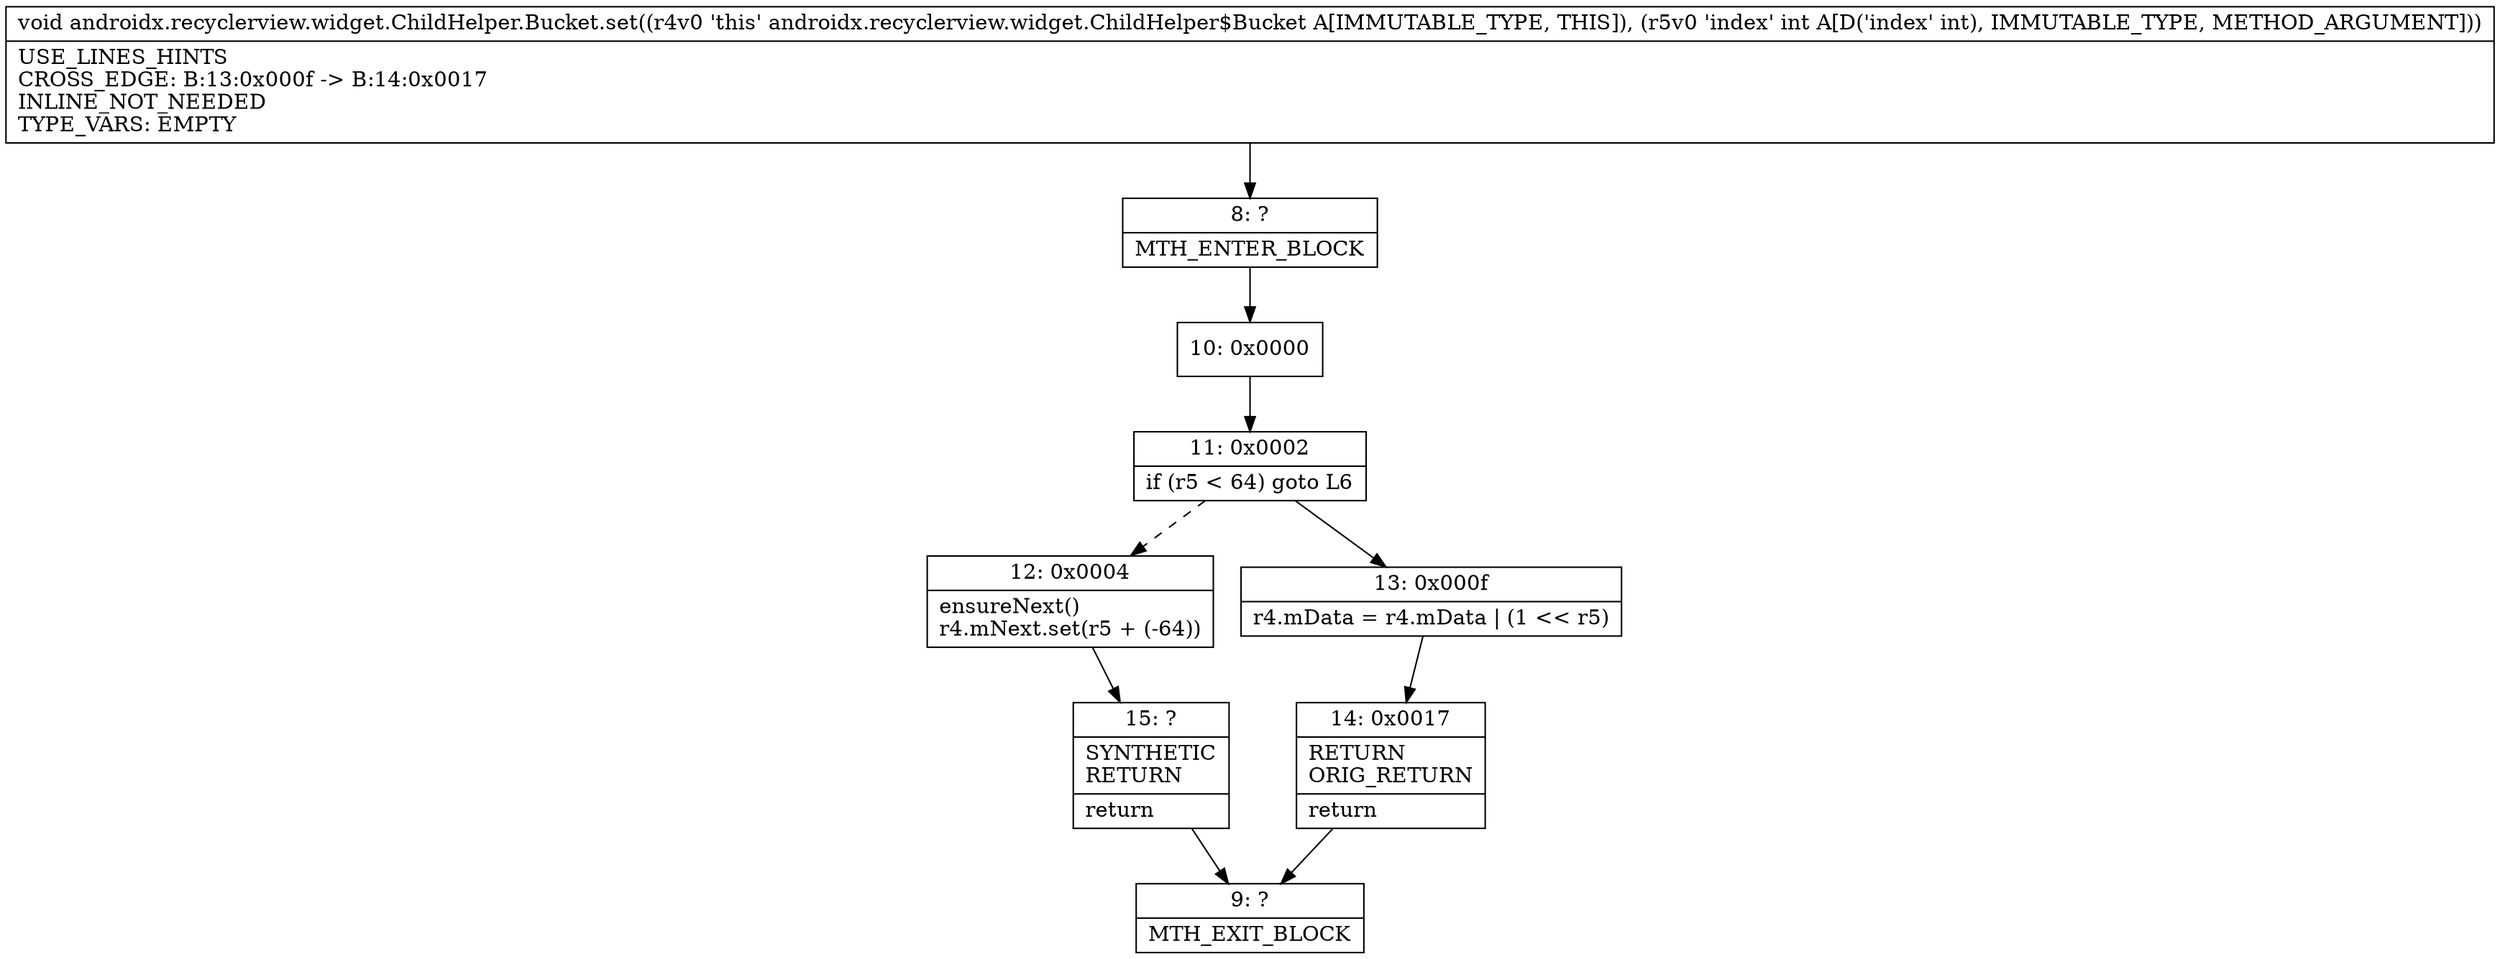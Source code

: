 digraph "CFG forandroidx.recyclerview.widget.ChildHelper.Bucket.set(I)V" {
Node_8 [shape=record,label="{8\:\ ?|MTH_ENTER_BLOCK\l}"];
Node_10 [shape=record,label="{10\:\ 0x0000}"];
Node_11 [shape=record,label="{11\:\ 0x0002|if (r5 \< 64) goto L6\l}"];
Node_12 [shape=record,label="{12\:\ 0x0004|ensureNext()\lr4.mNext.set(r5 + (\-64))\l}"];
Node_15 [shape=record,label="{15\:\ ?|SYNTHETIC\lRETURN\l|return\l}"];
Node_9 [shape=record,label="{9\:\ ?|MTH_EXIT_BLOCK\l}"];
Node_13 [shape=record,label="{13\:\ 0x000f|r4.mData = r4.mData \| (1 \<\< r5)\l}"];
Node_14 [shape=record,label="{14\:\ 0x0017|RETURN\lORIG_RETURN\l|return\l}"];
MethodNode[shape=record,label="{void androidx.recyclerview.widget.ChildHelper.Bucket.set((r4v0 'this' androidx.recyclerview.widget.ChildHelper$Bucket A[IMMUTABLE_TYPE, THIS]), (r5v0 'index' int A[D('index' int), IMMUTABLE_TYPE, METHOD_ARGUMENT]))  | USE_LINES_HINTS\lCROSS_EDGE: B:13:0x000f \-\> B:14:0x0017\lINLINE_NOT_NEEDED\lTYPE_VARS: EMPTY\l}"];
MethodNode -> Node_8;Node_8 -> Node_10;
Node_10 -> Node_11;
Node_11 -> Node_12[style=dashed];
Node_11 -> Node_13;
Node_12 -> Node_15;
Node_15 -> Node_9;
Node_13 -> Node_14;
Node_14 -> Node_9;
}


